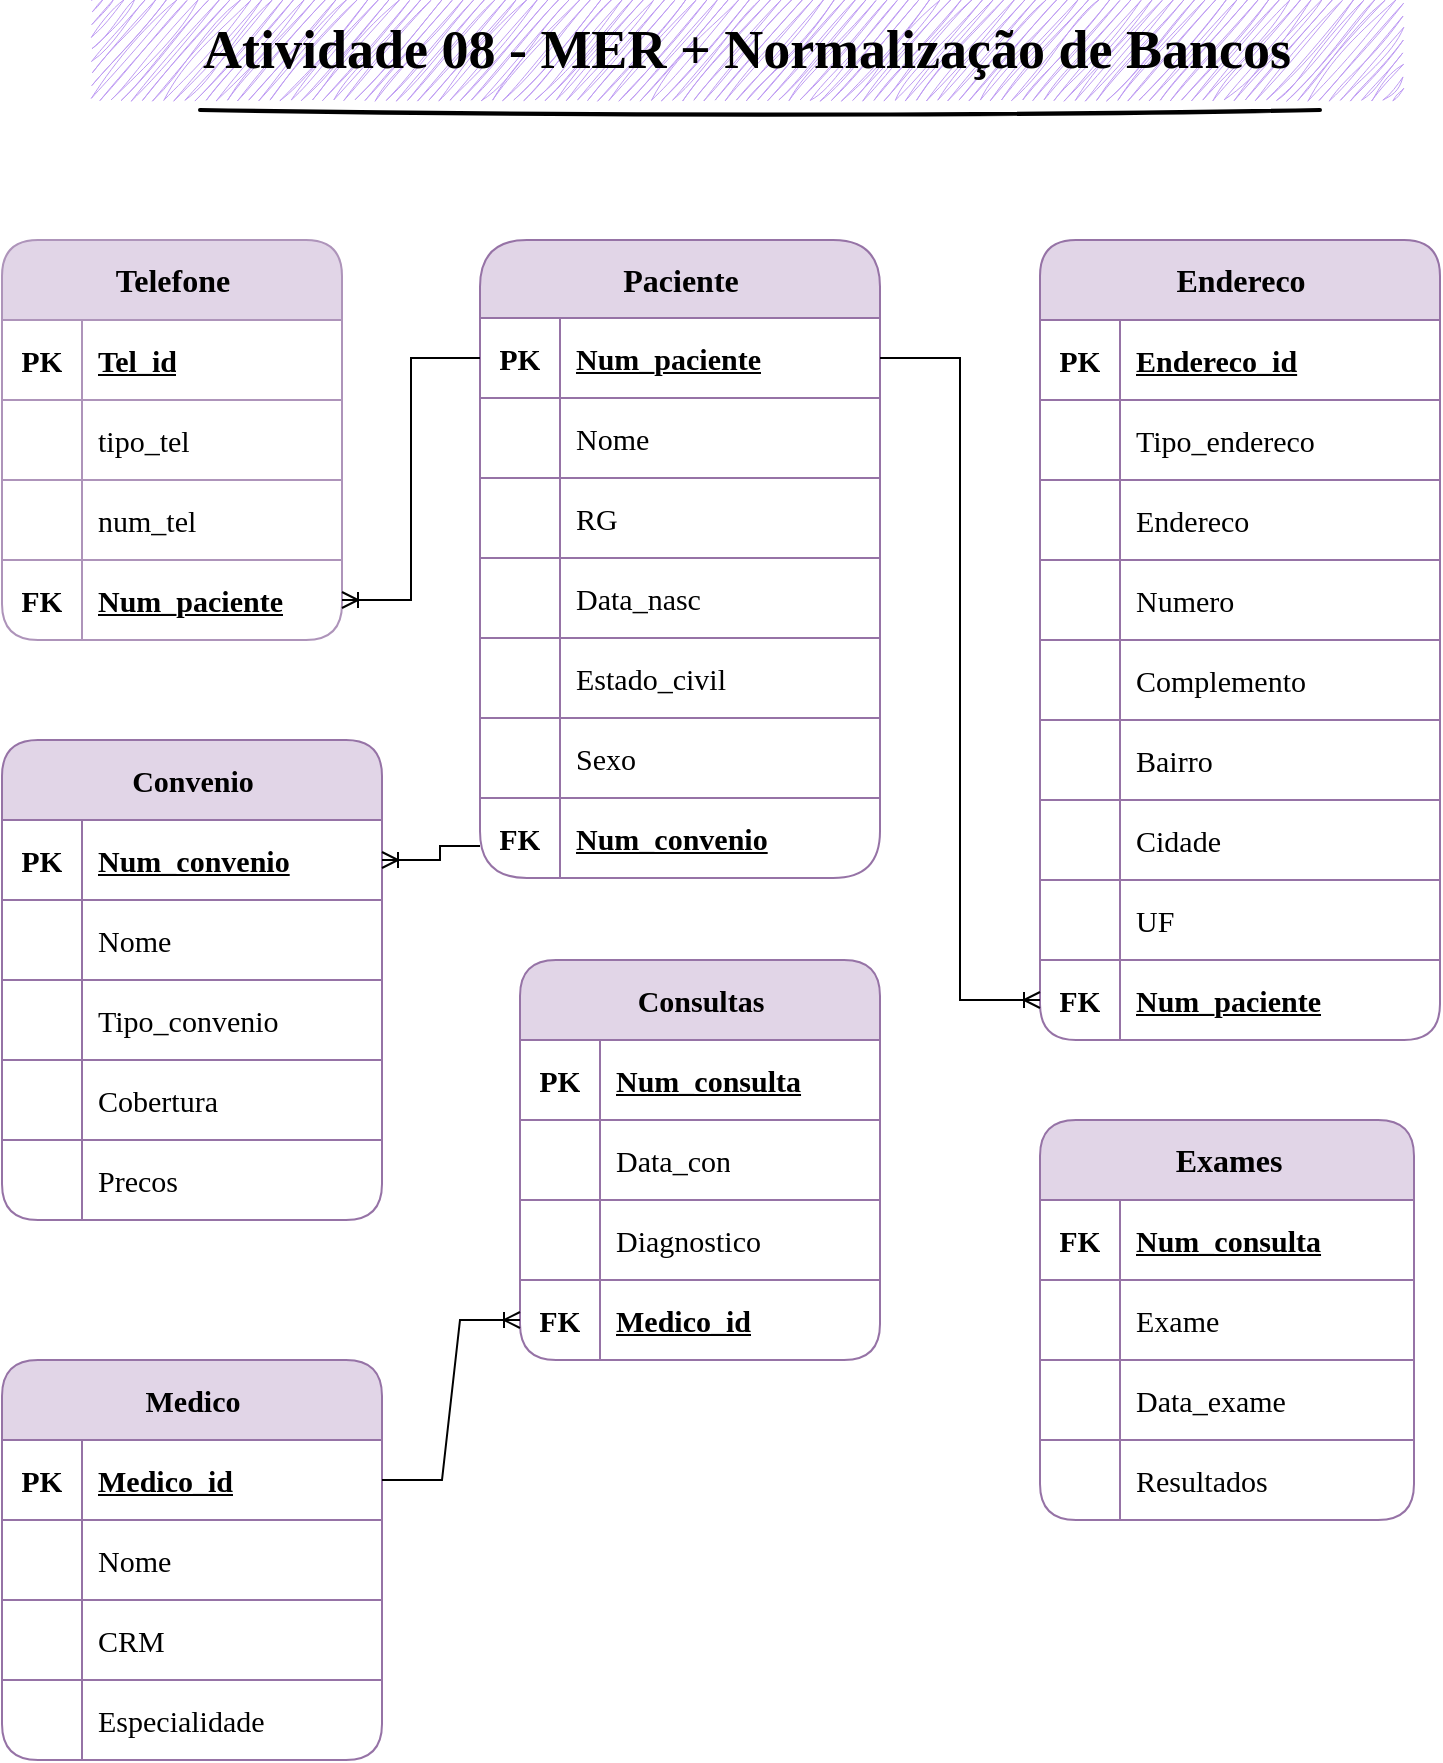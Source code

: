 <mxfile version="22.1.4" type="github">
  <diagram name="Página-1" id="uQlUKMu0tkUeGVc6h_el">
    <mxGraphModel dx="1207" dy="585" grid="1" gridSize="10" guides="1" tooltips="1" connect="1" arrows="1" fold="1" page="1" pageScale="1" pageWidth="827" pageHeight="1169" background="#ffffff" math="0" shadow="0">
      <root>
        <mxCell id="0" />
        <mxCell id="1" parent="0" />
        <mxCell id="zslL6-YAs7fva3rbugyX-1" value="" style="line;strokeWidth=2;html=1;sketch=1;curveFitting=1;jiggle=2;" parent="1" vertex="1">
          <mxGeometry x="140" y="90" width="560" height="10" as="geometry" />
        </mxCell>
        <mxCell id="zslL6-YAs7fva3rbugyX-2" value="&lt;font data-font-src=&quot;https://fonts.googleapis.com/css?family=Poppins&quot; face=&quot;Poppins&quot; style=&quot;font-size: 27px;&quot;&gt;&lt;b&gt;Atividade 08 -&amp;nbsp;MER + Normalização de Bancos&lt;/b&gt;&lt;/font&gt;" style="text;html=1;strokeColor=none;fillColor=#be9bf3;align=center;verticalAlign=middle;whiteSpace=wrap;rounded=0;sketch=1;curveFitting=1;jiggle=2;" parent="1" vertex="1">
          <mxGeometry x="86" y="40" width="655" height="50" as="geometry" />
        </mxCell>
        <mxCell id="UgH40yVH1RHcM-xtWPQj-1" value="&lt;font style=&quot;font-size: 16px;&quot;&gt;Paciente&lt;/font&gt;" style="shape=table;startSize=39;container=1;collapsible=1;childLayout=tableLayout;fixedRows=1;rowLines=1;fontStyle=1;align=center;resizeLast=1;html=1;fontFamily=Poppins;fontSource=https%3A%2F%2Ffonts.googleapis.com%2Fcss%3Ffamily%3DPoppins;fontSize=15;arcSize=20;rotation=0;rounded=1;fillColor=#e1d5e7;strokeColor=#9673a6;bottom=0;right=0;left=0;swimlaneLine=1;" parent="1" vertex="1">
          <mxGeometry x="280" y="160" width="200" height="319" as="geometry" />
        </mxCell>
        <mxCell id="UgH40yVH1RHcM-xtWPQj-2" value="" style="shape=tableRow;horizontal=0;startSize=0;swimlaneHead=0;swimlaneBody=0;fillColor=none;collapsible=0;dropTarget=0;points=[[0,0.5],[1,0.5]];portConstraint=eastwest;top=0;left=0;right=0;bottom=0;fontFamily=Poppins;fontSource=https%3A%2F%2Ffonts.googleapis.com%2Fcss%3Ffamily%3DPoppins;fontSize=15;swimlaneLine=1;" parent="UgH40yVH1RHcM-xtWPQj-1" vertex="1">
          <mxGeometry y="39" width="200" height="40" as="geometry" />
        </mxCell>
        <mxCell id="UgH40yVH1RHcM-xtWPQj-3" value="PK" style="shape=partialRectangle;connectable=0;fillColor=none;top=0;left=0;bottom=0;right=0;fontStyle=1;overflow=hidden;whiteSpace=wrap;html=1;fontFamily=Poppins;fontSource=https%3A%2F%2Ffonts.googleapis.com%2Fcss%3Ffamily%3DPoppins;fontSize=15;swimlaneLine=1;" parent="UgH40yVH1RHcM-xtWPQj-2" vertex="1">
          <mxGeometry width="40" height="40" as="geometry">
            <mxRectangle width="40" height="40" as="alternateBounds" />
          </mxGeometry>
        </mxCell>
        <mxCell id="UgH40yVH1RHcM-xtWPQj-4" value="Num_paciente" style="shape=partialRectangle;connectable=0;fillColor=none;top=0;left=0;bottom=0;right=0;align=left;spacingLeft=6;fontStyle=5;overflow=hidden;whiteSpace=wrap;html=1;fontFamily=Poppins;fontSource=https%3A%2F%2Ffonts.googleapis.com%2Fcss%3Ffamily%3DPoppins;fontSize=15;swimlaneLine=1;" parent="UgH40yVH1RHcM-xtWPQj-2" vertex="1">
          <mxGeometry x="40" width="160" height="40" as="geometry">
            <mxRectangle width="160" height="40" as="alternateBounds" />
          </mxGeometry>
        </mxCell>
        <mxCell id="UgH40yVH1RHcM-xtWPQj-5" value="" style="shape=tableRow;horizontal=0;startSize=0;swimlaneHead=0;swimlaneBody=0;fillColor=none;collapsible=0;dropTarget=0;points=[[0,0.5],[1,0.5]];portConstraint=eastwest;top=0;left=0;right=0;bottom=0;fontFamily=Poppins;fontSource=https%3A%2F%2Ffonts.googleapis.com%2Fcss%3Ffamily%3DPoppins;fontSize=15;swimlaneLine=1;" parent="UgH40yVH1RHcM-xtWPQj-1" vertex="1">
          <mxGeometry y="79" width="200" height="40" as="geometry" />
        </mxCell>
        <mxCell id="UgH40yVH1RHcM-xtWPQj-6" value="" style="shape=partialRectangle;connectable=0;fillColor=none;top=0;left=0;bottom=0;right=0;editable=1;overflow=hidden;whiteSpace=wrap;html=1;fontFamily=Poppins;fontSource=https%3A%2F%2Ffonts.googleapis.com%2Fcss%3Ffamily%3DPoppins;fontSize=15;swimlaneLine=1;strokeColor=inherit;" parent="UgH40yVH1RHcM-xtWPQj-5" vertex="1">
          <mxGeometry width="40" height="40" as="geometry">
            <mxRectangle width="40" height="40" as="alternateBounds" />
          </mxGeometry>
        </mxCell>
        <mxCell id="UgH40yVH1RHcM-xtWPQj-7" value="Nome" style="shape=partialRectangle;connectable=0;fillColor=none;top=0;left=0;bottom=0;right=0;align=left;spacingLeft=6;overflow=hidden;whiteSpace=wrap;html=1;fontFamily=Poppins;fontSource=https%3A%2F%2Ffonts.googleapis.com%2Fcss%3Ffamily%3DPoppins;fontSize=15;swimlaneLine=1;" parent="UgH40yVH1RHcM-xtWPQj-5" vertex="1">
          <mxGeometry x="40" width="160" height="40" as="geometry">
            <mxRectangle width="160" height="40" as="alternateBounds" />
          </mxGeometry>
        </mxCell>
        <mxCell id="UgH40yVH1RHcM-xtWPQj-111" value="" style="shape=tableRow;horizontal=0;startSize=0;swimlaneHead=0;swimlaneBody=0;fillColor=none;collapsible=0;dropTarget=0;points=[[0,0.6],[1,0.5]];portConstraint=eastwest;top=0;left=0;right=0;bottom=0;swimlaneFillColor=none;fontFamily=Poppins;fontSource=https%3A%2F%2Ffonts.googleapis.com%2Fcss%3Ffamily%3DPoppins;fontSize=15;swimlaneLine=1;" parent="UgH40yVH1RHcM-xtWPQj-1" vertex="1">
          <mxGeometry y="119" width="200" height="40" as="geometry" />
        </mxCell>
        <mxCell id="UgH40yVH1RHcM-xtWPQj-112" value="" style="shape=partialRectangle;connectable=0;fillColor=none;top=0;left=0;bottom=0;right=0;editable=1;overflow=hidden;whiteSpace=wrap;html=1;fontFamily=Poppins;fontSource=https%3A%2F%2Ffonts.googleapis.com%2Fcss%3Ffamily%3DPoppins;fontSize=15;swimlaneLine=1;strokeColor=inherit;" parent="UgH40yVH1RHcM-xtWPQj-111" vertex="1">
          <mxGeometry width="40" height="40" as="geometry">
            <mxRectangle width="40" height="40" as="alternateBounds" />
          </mxGeometry>
        </mxCell>
        <mxCell id="UgH40yVH1RHcM-xtWPQj-113" value="RG" style="shape=partialRectangle;connectable=0;fillColor=none;top=0;left=0;bottom=0;right=0;align=left;spacingLeft=6;overflow=hidden;whiteSpace=wrap;html=1;fontFamily=Poppins;fontSource=https%3A%2F%2Ffonts.googleapis.com%2Fcss%3Ffamily%3DPoppins;fontSize=15;swimlaneLine=1;" parent="UgH40yVH1RHcM-xtWPQj-111" vertex="1">
          <mxGeometry x="40" width="160" height="40" as="geometry">
            <mxRectangle width="160" height="40" as="alternateBounds" />
          </mxGeometry>
        </mxCell>
        <mxCell id="UgH40yVH1RHcM-xtWPQj-8" value="" style="shape=tableRow;horizontal=0;startSize=0;swimlaneHead=0;swimlaneBody=0;fillColor=none;collapsible=0;dropTarget=0;points=[[0,0.5],[1,0.5]];portConstraint=eastwest;top=0;left=0;right=0;bottom=0;fontFamily=Poppins;fontSource=https%3A%2F%2Ffonts.googleapis.com%2Fcss%3Ffamily%3DPoppins;fontSize=15;swimlaneLine=1;" parent="UgH40yVH1RHcM-xtWPQj-1" vertex="1">
          <mxGeometry y="159" width="200" height="40" as="geometry" />
        </mxCell>
        <mxCell id="UgH40yVH1RHcM-xtWPQj-9" value="" style="shape=partialRectangle;connectable=0;fillColor=none;top=0;left=0;bottom=0;right=0;editable=1;overflow=hidden;whiteSpace=wrap;html=1;fontFamily=Poppins;fontSource=https%3A%2F%2Ffonts.googleapis.com%2Fcss%3Ffamily%3DPoppins;fontSize=15;swimlaneLine=1;strokeColor=inherit;" parent="UgH40yVH1RHcM-xtWPQj-8" vertex="1">
          <mxGeometry width="40" height="40" as="geometry">
            <mxRectangle width="40" height="40" as="alternateBounds" />
          </mxGeometry>
        </mxCell>
        <mxCell id="UgH40yVH1RHcM-xtWPQj-10" value="Data_nasc" style="shape=partialRectangle;connectable=0;fillColor=none;top=0;left=0;bottom=0;right=0;align=left;spacingLeft=6;overflow=hidden;whiteSpace=wrap;html=1;fontFamily=Poppins;fontSource=https%3A%2F%2Ffonts.googleapis.com%2Fcss%3Ffamily%3DPoppins;fontSize=15;swimlaneLine=1;" parent="UgH40yVH1RHcM-xtWPQj-8" vertex="1">
          <mxGeometry x="40" width="160" height="40" as="geometry">
            <mxRectangle width="160" height="40" as="alternateBounds" />
          </mxGeometry>
        </mxCell>
        <mxCell id="UgH40yVH1RHcM-xtWPQj-108" value="" style="shape=tableRow;horizontal=0;startSize=0;swimlaneHead=0;swimlaneBody=0;fillColor=none;collapsible=0;dropTarget=0;points=[[0,0.6],[1,0.5]];portConstraint=eastwest;top=0;left=0;right=0;bottom=0;swimlaneFillColor=none;fontFamily=Poppins;fontSource=https%3A%2F%2Ffonts.googleapis.com%2Fcss%3Ffamily%3DPoppins;fontSize=15;swimlaneLine=1;" parent="UgH40yVH1RHcM-xtWPQj-1" vertex="1">
          <mxGeometry y="199" width="200" height="40" as="geometry" />
        </mxCell>
        <mxCell id="UgH40yVH1RHcM-xtWPQj-109" value="" style="shape=partialRectangle;connectable=0;fillColor=none;top=0;left=0;bottom=0;right=0;editable=1;overflow=hidden;whiteSpace=wrap;html=1;fontFamily=Poppins;fontSource=https%3A%2F%2Ffonts.googleapis.com%2Fcss%3Ffamily%3DPoppins;fontSize=15;swimlaneLine=1;strokeColor=inherit;" parent="UgH40yVH1RHcM-xtWPQj-108" vertex="1">
          <mxGeometry width="40" height="40" as="geometry">
            <mxRectangle width="40" height="40" as="alternateBounds" />
          </mxGeometry>
        </mxCell>
        <mxCell id="UgH40yVH1RHcM-xtWPQj-110" value="Estado_civil" style="shape=partialRectangle;connectable=0;fillColor=none;top=0;left=0;bottom=0;right=0;align=left;spacingLeft=6;overflow=hidden;whiteSpace=wrap;html=1;fontFamily=Poppins;fontSource=https%3A%2F%2Ffonts.googleapis.com%2Fcss%3Ffamily%3DPoppins;fontSize=15;swimlaneLine=1;" parent="UgH40yVH1RHcM-xtWPQj-108" vertex="1">
          <mxGeometry x="40" width="160" height="40" as="geometry">
            <mxRectangle width="160" height="40" as="alternateBounds" />
          </mxGeometry>
        </mxCell>
        <mxCell id="UgH40yVH1RHcM-xtWPQj-11" value="" style="shape=tableRow;horizontal=0;startSize=0;swimlaneHead=0;swimlaneBody=0;fillColor=none;collapsible=0;dropTarget=0;points=[[0,0.6],[1,0.5]];portConstraint=eastwest;top=0;left=0;right=0;bottom=0;swimlaneFillColor=none;fontFamily=Poppins;fontSource=https%3A%2F%2Ffonts.googleapis.com%2Fcss%3Ffamily%3DPoppins;fontSize=15;swimlaneLine=1;" parent="UgH40yVH1RHcM-xtWPQj-1" vertex="1">
          <mxGeometry y="239" width="200" height="40" as="geometry" />
        </mxCell>
        <mxCell id="UgH40yVH1RHcM-xtWPQj-12" value="" style="shape=partialRectangle;connectable=0;fillColor=none;top=0;left=0;bottom=0;right=0;editable=1;overflow=hidden;whiteSpace=wrap;html=1;fontFamily=Poppins;fontSource=https%3A%2F%2Ffonts.googleapis.com%2Fcss%3Ffamily%3DPoppins;fontSize=15;swimlaneLine=1;strokeColor=inherit;" parent="UgH40yVH1RHcM-xtWPQj-11" vertex="1">
          <mxGeometry width="40" height="40" as="geometry">
            <mxRectangle width="40" height="40" as="alternateBounds" />
          </mxGeometry>
        </mxCell>
        <mxCell id="UgH40yVH1RHcM-xtWPQj-13" value="Sexo" style="shape=partialRectangle;connectable=0;fillColor=none;top=0;left=0;bottom=0;right=0;align=left;spacingLeft=6;overflow=hidden;whiteSpace=wrap;html=1;fontFamily=Poppins;fontSource=https%3A%2F%2Ffonts.googleapis.com%2Fcss%3Ffamily%3DPoppins;fontSize=15;swimlaneLine=1;" parent="UgH40yVH1RHcM-xtWPQj-11" vertex="1">
          <mxGeometry x="40" width="160" height="40" as="geometry">
            <mxRectangle width="160" height="40" as="alternateBounds" />
          </mxGeometry>
        </mxCell>
        <mxCell id="UgH40yVH1RHcM-xtWPQj-105" value="" style="shape=tableRow;horizontal=0;startSize=0;swimlaneHead=0;swimlaneBody=0;fillColor=none;collapsible=0;dropTarget=0;points=[[0,0.6],[1,0.5]];portConstraint=eastwest;top=0;left=0;right=0;bottom=0;swimlaneFillColor=none;fontFamily=Poppins;fontSource=https%3A%2F%2Ffonts.googleapis.com%2Fcss%3Ffamily%3DPoppins;fontSize=15;swimlaneLine=1;" parent="UgH40yVH1RHcM-xtWPQj-1" vertex="1">
          <mxGeometry y="279" width="200" height="40" as="geometry" />
        </mxCell>
        <mxCell id="UgH40yVH1RHcM-xtWPQj-106" value="&lt;b style=&quot;font-size: 15px;&quot;&gt;FK&lt;/b&gt;" style="shape=partialRectangle;connectable=0;fillColor=none;top=0;left=0;bottom=0;right=0;editable=1;overflow=hidden;whiteSpace=wrap;html=1;fontFamily=Poppins;fontSource=https%3A%2F%2Ffonts.googleapis.com%2Fcss%3Ffamily%3DPoppins;fontSize=15;swimlaneLine=1;strokeColor=inherit;" parent="UgH40yVH1RHcM-xtWPQj-105" vertex="1">
          <mxGeometry width="40" height="40" as="geometry">
            <mxRectangle width="40" height="40" as="alternateBounds" />
          </mxGeometry>
        </mxCell>
        <mxCell id="UgH40yVH1RHcM-xtWPQj-107" value="&lt;u style=&quot;font-size: 15px;&quot;&gt;&lt;b style=&quot;font-size: 15px;&quot;&gt;Num_convenio&lt;/b&gt;&lt;/u&gt;" style="shape=partialRectangle;connectable=0;fillColor=none;top=0;left=0;bottom=0;right=0;align=left;spacingLeft=6;overflow=hidden;whiteSpace=wrap;html=1;fontFamily=Poppins;fontSource=https%3A%2F%2Ffonts.googleapis.com%2Fcss%3Ffamily%3DPoppins;fontSize=15;swimlaneLine=1;" parent="UgH40yVH1RHcM-xtWPQj-105" vertex="1">
          <mxGeometry x="40" width="160" height="40" as="geometry">
            <mxRectangle width="160" height="40" as="alternateBounds" />
          </mxGeometry>
        </mxCell>
        <mxCell id="UgH40yVH1RHcM-xtWPQj-14" value="Convenio" style="shape=table;startSize=40;container=1;collapsible=1;childLayout=tableLayout;fixedRows=1;rowLines=1;fontStyle=1;align=center;resizeLast=1;html=1;rounded=1;resizeWidth=1;resizeHeight=1;fontSize=15;fontFamily=Poppins;fontSource=https%3A%2F%2Ffonts.googleapis.com%2Fcss%3Ffamily%3DPoppins;fillColor=#e1d5e7;strokeColor=#9673a6;" parent="1" vertex="1">
          <mxGeometry x="41" y="410" width="190" height="240" as="geometry" />
        </mxCell>
        <mxCell id="UgH40yVH1RHcM-xtWPQj-15" value="" style="shape=tableRow;horizontal=0;startSize=0;swimlaneHead=0;swimlaneBody=0;fillColor=none;collapsible=0;dropTarget=0;points=[[0,0.5],[1,0.5]];portConstraint=eastwest;top=0;left=0;right=0;bottom=1;fontSize=15;fontFamily=Poppins;fontSource=https%3A%2F%2Ffonts.googleapis.com%2Fcss%3Ffamily%3DPoppins;strokeColor=#9673a6;" parent="UgH40yVH1RHcM-xtWPQj-14" vertex="1">
          <mxGeometry y="40" width="190" height="40" as="geometry" />
        </mxCell>
        <mxCell id="UgH40yVH1RHcM-xtWPQj-16" value="PK" style="shape=partialRectangle;connectable=0;fillColor=none;top=0;left=0;bottom=0;right=0;fontStyle=1;overflow=hidden;whiteSpace=wrap;html=1;fontSize=15;fontFamily=Poppins;fontSource=https%3A%2F%2Ffonts.googleapis.com%2Fcss%3Ffamily%3DPoppins;strokeColor=#9673a6;" parent="UgH40yVH1RHcM-xtWPQj-15" vertex="1">
          <mxGeometry width="40" height="40" as="geometry">
            <mxRectangle width="40" height="40" as="alternateBounds" />
          </mxGeometry>
        </mxCell>
        <mxCell id="UgH40yVH1RHcM-xtWPQj-17" value="Num_convenio" style="shape=partialRectangle;connectable=0;fillColor=none;top=0;left=0;bottom=0;right=0;align=left;spacingLeft=6;fontStyle=5;overflow=hidden;whiteSpace=wrap;html=1;fontSize=15;fontFamily=Poppins;fontSource=https%3A%2F%2Ffonts.googleapis.com%2Fcss%3Ffamily%3DPoppins;strokeColor=#9673a6;" parent="UgH40yVH1RHcM-xtWPQj-15" vertex="1">
          <mxGeometry x="40" width="150" height="40" as="geometry">
            <mxRectangle width="150" height="40" as="alternateBounds" />
          </mxGeometry>
        </mxCell>
        <mxCell id="UgH40yVH1RHcM-xtWPQj-18" value="" style="shape=tableRow;horizontal=0;startSize=0;swimlaneHead=0;swimlaneBody=0;fillColor=none;collapsible=0;dropTarget=0;points=[[0,0.5],[1,0.5]];portConstraint=eastwest;top=0;left=0;right=0;bottom=0;fontSize=15;fontFamily=Poppins;fontSource=https%3A%2F%2Ffonts.googleapis.com%2Fcss%3Ffamily%3DPoppins;strokeColor=#9673a6;" parent="UgH40yVH1RHcM-xtWPQj-14" vertex="1">
          <mxGeometry y="80" width="190" height="40" as="geometry" />
        </mxCell>
        <mxCell id="UgH40yVH1RHcM-xtWPQj-19" value="" style="shape=partialRectangle;connectable=0;fillColor=none;top=0;left=0;bottom=0;right=0;editable=1;overflow=hidden;whiteSpace=wrap;html=1;fontSize=15;fontFamily=Poppins;fontSource=https%3A%2F%2Ffonts.googleapis.com%2Fcss%3Ffamily%3DPoppins;strokeColor=#9673a6;" parent="UgH40yVH1RHcM-xtWPQj-18" vertex="1">
          <mxGeometry width="40" height="40" as="geometry">
            <mxRectangle width="40" height="40" as="alternateBounds" />
          </mxGeometry>
        </mxCell>
        <mxCell id="UgH40yVH1RHcM-xtWPQj-20" value="Nome" style="shape=partialRectangle;connectable=0;fillColor=none;top=0;left=0;bottom=0;right=0;align=left;spacingLeft=6;overflow=hidden;whiteSpace=wrap;html=1;fontSize=15;fontFamily=Poppins;fontSource=https%3A%2F%2Ffonts.googleapis.com%2Fcss%3Ffamily%3DPoppins;strokeColor=#9673a6;" parent="UgH40yVH1RHcM-xtWPQj-18" vertex="1">
          <mxGeometry x="40" width="150" height="40" as="geometry">
            <mxRectangle width="150" height="40" as="alternateBounds" />
          </mxGeometry>
        </mxCell>
        <mxCell id="UgH40yVH1RHcM-xtWPQj-21" value="" style="shape=tableRow;horizontal=0;startSize=0;swimlaneHead=0;swimlaneBody=0;fillColor=none;collapsible=0;dropTarget=0;points=[[0,0.5],[1,0.5]];portConstraint=eastwest;top=0;left=0;right=0;bottom=0;fontSize=15;fontFamily=Poppins;fontSource=https%3A%2F%2Ffonts.googleapis.com%2Fcss%3Ffamily%3DPoppins;strokeColor=#9673a6;" parent="UgH40yVH1RHcM-xtWPQj-14" vertex="1">
          <mxGeometry y="120" width="190" height="40" as="geometry" />
        </mxCell>
        <mxCell id="UgH40yVH1RHcM-xtWPQj-22" value="" style="shape=partialRectangle;connectable=0;fillColor=none;top=0;left=0;bottom=0;right=0;editable=1;overflow=hidden;whiteSpace=wrap;html=1;fontSize=15;fontFamily=Poppins;fontSource=https%3A%2F%2Ffonts.googleapis.com%2Fcss%3Ffamily%3DPoppins;strokeColor=#9673a6;" parent="UgH40yVH1RHcM-xtWPQj-21" vertex="1">
          <mxGeometry width="40" height="40" as="geometry">
            <mxRectangle width="40" height="40" as="alternateBounds" />
          </mxGeometry>
        </mxCell>
        <mxCell id="UgH40yVH1RHcM-xtWPQj-23" value="Tipo_convenio" style="shape=partialRectangle;connectable=0;fillColor=none;top=0;left=0;bottom=0;right=0;align=left;spacingLeft=6;overflow=hidden;whiteSpace=wrap;html=1;fontSize=15;fontFamily=Poppins;fontSource=https%3A%2F%2Ffonts.googleapis.com%2Fcss%3Ffamily%3DPoppins;strokeColor=#9673a6;" parent="UgH40yVH1RHcM-xtWPQj-21" vertex="1">
          <mxGeometry x="40" width="150" height="40" as="geometry">
            <mxRectangle width="150" height="40" as="alternateBounds" />
          </mxGeometry>
        </mxCell>
        <mxCell id="UgH40yVH1RHcM-xtWPQj-24" value="" style="shape=tableRow;horizontal=0;startSize=0;swimlaneHead=0;swimlaneBody=0;fillColor=none;collapsible=0;dropTarget=0;points=[[0,0.5],[1,0.5]];portConstraint=eastwest;top=0;left=0;right=0;bottom=0;fontSize=15;fontFamily=Poppins;fontSource=https%3A%2F%2Ffonts.googleapis.com%2Fcss%3Ffamily%3DPoppins;strokeColor=#9673a6;" parent="UgH40yVH1RHcM-xtWPQj-14" vertex="1">
          <mxGeometry y="160" width="190" height="40" as="geometry" />
        </mxCell>
        <mxCell id="UgH40yVH1RHcM-xtWPQj-25" value="" style="shape=partialRectangle;connectable=0;fillColor=none;top=0;left=0;bottom=0;right=0;editable=1;overflow=hidden;whiteSpace=wrap;html=1;fontSize=15;fontFamily=Poppins;fontSource=https%3A%2F%2Ffonts.googleapis.com%2Fcss%3Ffamily%3DPoppins;strokeColor=#9673a6;" parent="UgH40yVH1RHcM-xtWPQj-24" vertex="1">
          <mxGeometry width="40" height="40" as="geometry">
            <mxRectangle width="40" height="40" as="alternateBounds" />
          </mxGeometry>
        </mxCell>
        <mxCell id="UgH40yVH1RHcM-xtWPQj-26" value="Cobertura" style="shape=partialRectangle;connectable=0;fillColor=none;top=0;left=0;bottom=0;right=0;align=left;spacingLeft=6;overflow=hidden;whiteSpace=wrap;html=1;fontSize=15;fontFamily=Poppins;fontSource=https%3A%2F%2Ffonts.googleapis.com%2Fcss%3Ffamily%3DPoppins;strokeColor=#9673a6;" parent="UgH40yVH1RHcM-xtWPQj-24" vertex="1">
          <mxGeometry x="40" width="150" height="40" as="geometry">
            <mxRectangle width="150" height="40" as="alternateBounds" />
          </mxGeometry>
        </mxCell>
        <mxCell id="UgH40yVH1RHcM-xtWPQj-120" value="" style="shape=tableRow;horizontal=0;startSize=0;swimlaneHead=0;swimlaneBody=0;fillColor=none;collapsible=0;dropTarget=0;points=[[0,0.5],[1,0.5]];portConstraint=eastwest;top=0;left=0;right=0;bottom=0;fontSize=15;fontFamily=Poppins;fontSource=https%3A%2F%2Ffonts.googleapis.com%2Fcss%3Ffamily%3DPoppins;strokeColor=#9673a6;" parent="UgH40yVH1RHcM-xtWPQj-14" vertex="1">
          <mxGeometry y="200" width="190" height="40" as="geometry" />
        </mxCell>
        <mxCell id="UgH40yVH1RHcM-xtWPQj-121" value="" style="shape=partialRectangle;connectable=0;fillColor=none;top=0;left=0;bottom=0;right=0;editable=1;overflow=hidden;whiteSpace=wrap;html=1;fontSize=15;fontFamily=Poppins;fontSource=https%3A%2F%2Ffonts.googleapis.com%2Fcss%3Ffamily%3DPoppins;strokeColor=#9673a6;" parent="UgH40yVH1RHcM-xtWPQj-120" vertex="1">
          <mxGeometry width="40" height="40" as="geometry">
            <mxRectangle width="40" height="40" as="alternateBounds" />
          </mxGeometry>
        </mxCell>
        <mxCell id="UgH40yVH1RHcM-xtWPQj-122" value="Precos" style="shape=partialRectangle;connectable=0;fillColor=none;top=0;left=0;bottom=0;right=0;align=left;spacingLeft=6;overflow=hidden;whiteSpace=wrap;html=1;fontSize=15;fontFamily=Poppins;fontSource=https%3A%2F%2Ffonts.googleapis.com%2Fcss%3Ffamily%3DPoppins;strokeColor=#9673a6;" parent="UgH40yVH1RHcM-xtWPQj-120" vertex="1">
          <mxGeometry x="40" width="150" height="40" as="geometry">
            <mxRectangle width="150" height="40" as="alternateBounds" />
          </mxGeometry>
        </mxCell>
        <mxCell id="UgH40yVH1RHcM-xtWPQj-27" value="Telefone" style="shape=table;startSize=40;container=1;collapsible=1;childLayout=tableLayout;fixedRows=1;rowLines=1;fontStyle=1;align=center;resizeLast=1;html=1;rounded=1;fillColor=#e1d5e7;strokeColor=#ae94ba;fontSize=16;fontFamily=Poppins;fontSource=https%3A%2F%2Ffonts.googleapis.com%2Fcss%3Ffamily%3DPoppins;swimlaneLine=1;comic=0;enumerate=0;treeMoving=0;resizeWidth=1;resizeHeight=1;bottom=0;" parent="1" vertex="1">
          <mxGeometry x="41" y="160" width="170" height="200" as="geometry" />
        </mxCell>
        <mxCell id="UgH40yVH1RHcM-xtWPQj-28" value="" style="shape=tableRow;horizontal=0;startSize=0;swimlaneHead=0;swimlaneBody=0;fillColor=none;collapsible=0;dropTarget=0;points=[[0,0.5],[1,0.5]];portConstraint=eastwest;top=0;left=0;right=0;bottom=0;fontSize=15;fontFamily=Poppins;fontSource=https%3A%2F%2Ffonts.googleapis.com%2Fcss%3Ffamily%3DPoppins;comic=0;enumerate=0;treeMoving=0;resizeWidth=1;resizeHeight=1;strokeColor=#ae94ba;swimlaneLine=1;" parent="UgH40yVH1RHcM-xtWPQj-27" vertex="1">
          <mxGeometry y="40" width="170" height="40" as="geometry" />
        </mxCell>
        <mxCell id="UgH40yVH1RHcM-xtWPQj-29" value="PK" style="shape=partialRectangle;connectable=0;fillColor=none;top=0;left=0;bottom=0;right=0;fontStyle=1;overflow=hidden;whiteSpace=wrap;html=1;fontSize=15;fontFamily=Poppins;fontSource=https%3A%2F%2Ffonts.googleapis.com%2Fcss%3Ffamily%3DPoppins;comic=0;enumerate=0;treeMoving=0;resizeWidth=1;resizeHeight=1;strokeColor=#ae94ba;swimlaneLine=1;" parent="UgH40yVH1RHcM-xtWPQj-28" vertex="1">
          <mxGeometry width="40" height="40" as="geometry">
            <mxRectangle width="40" height="40" as="alternateBounds" />
          </mxGeometry>
        </mxCell>
        <mxCell id="UgH40yVH1RHcM-xtWPQj-30" value="Tel_id" style="shape=partialRectangle;connectable=0;fillColor=none;top=1;left=0;bottom=0;right=0;align=left;spacingLeft=6;fontStyle=5;overflow=hidden;whiteSpace=wrap;html=1;fontSize=15;fontFamily=Poppins;fontSource=https%3A%2F%2Ffonts.googleapis.com%2Fcss%3Ffamily%3DPoppins;comic=0;enumerate=0;treeMoving=0;resizeWidth=1;resizeHeight=1;strokeColor=#ae94ba;swimlaneLine=1;" parent="UgH40yVH1RHcM-xtWPQj-28" vertex="1">
          <mxGeometry x="40" width="130" height="40" as="geometry">
            <mxRectangle width="130" height="40" as="alternateBounds" />
          </mxGeometry>
        </mxCell>
        <mxCell id="UgH40yVH1RHcM-xtWPQj-31" value="" style="shape=tableRow;horizontal=0;startSize=0;swimlaneHead=0;swimlaneBody=0;fillColor=none;collapsible=0;dropTarget=0;points=[[0,0.5],[1,0.5]];portConstraint=eastwest;top=0;left=0;right=0;bottom=0;fontSize=15;fontFamily=Poppins;fontSource=https%3A%2F%2Ffonts.googleapis.com%2Fcss%3Ffamily%3DPoppins;comic=0;enumerate=0;treeMoving=0;resizeWidth=1;resizeHeight=1;strokeColor=#ae94ba;swimlaneLine=1;" parent="UgH40yVH1RHcM-xtWPQj-27" vertex="1">
          <mxGeometry y="80" width="170" height="40" as="geometry" />
        </mxCell>
        <mxCell id="UgH40yVH1RHcM-xtWPQj-32" value="" style="shape=partialRectangle;connectable=0;fillColor=none;top=0;left=0;bottom=0;right=0;editable=1;overflow=hidden;whiteSpace=wrap;html=1;fontSize=15;fontFamily=Poppins;fontSource=https%3A%2F%2Ffonts.googleapis.com%2Fcss%3Ffamily%3DPoppins;comic=0;enumerate=0;treeMoving=0;resizeWidth=1;resizeHeight=1;strokeColor=#ae94ba;swimlaneLine=1;" parent="UgH40yVH1RHcM-xtWPQj-31" vertex="1">
          <mxGeometry width="40" height="40" as="geometry">
            <mxRectangle width="40" height="40" as="alternateBounds" />
          </mxGeometry>
        </mxCell>
        <mxCell id="UgH40yVH1RHcM-xtWPQj-33" value="tipo_tel" style="shape=partialRectangle;connectable=0;fillColor=none;top=1;left=0;bottom=0;right=0;align=left;spacingLeft=6;overflow=hidden;whiteSpace=wrap;html=1;fontSize=15;fontFamily=Poppins;fontSource=https%3A%2F%2Ffonts.googleapis.com%2Fcss%3Ffamily%3DPoppins;comic=0;enumerate=0;treeMoving=0;resizeWidth=1;resizeHeight=1;strokeColor=#ae94ba;swimlaneLine=1;" parent="UgH40yVH1RHcM-xtWPQj-31" vertex="1">
          <mxGeometry x="40" width="130" height="40" as="geometry">
            <mxRectangle width="130" height="40" as="alternateBounds" />
          </mxGeometry>
        </mxCell>
        <mxCell id="UgH40yVH1RHcM-xtWPQj-34" value="" style="shape=tableRow;horizontal=0;startSize=0;swimlaneHead=0;swimlaneBody=0;fillColor=none;collapsible=0;dropTarget=0;points=[[0,0.5],[1,0.5]];portConstraint=eastwest;top=0;left=0;right=0;bottom=0;fontSize=15;fontFamily=Poppins;fontSource=https%3A%2F%2Ffonts.googleapis.com%2Fcss%3Ffamily%3DPoppins;comic=0;enumerate=0;treeMoving=0;resizeWidth=1;resizeHeight=1;strokeColor=#ae94ba;swimlaneLine=1;" parent="UgH40yVH1RHcM-xtWPQj-27" vertex="1">
          <mxGeometry y="120" width="170" height="40" as="geometry" />
        </mxCell>
        <mxCell id="UgH40yVH1RHcM-xtWPQj-35" value="" style="shape=partialRectangle;connectable=0;fillColor=none;top=0;left=0;bottom=0;right=0;editable=1;overflow=hidden;whiteSpace=wrap;html=1;fontSize=15;fontFamily=Poppins;fontSource=https%3A%2F%2Ffonts.googleapis.com%2Fcss%3Ffamily%3DPoppins;comic=0;enumerate=0;treeMoving=0;resizeWidth=1;resizeHeight=1;strokeColor=#ae94ba;swimlaneLine=1;" parent="UgH40yVH1RHcM-xtWPQj-34" vertex="1">
          <mxGeometry width="40" height="40" as="geometry">
            <mxRectangle width="40" height="40" as="alternateBounds" />
          </mxGeometry>
        </mxCell>
        <mxCell id="UgH40yVH1RHcM-xtWPQj-36" value="num_tel" style="shape=partialRectangle;connectable=0;fillColor=none;top=1;left=0;bottom=0;right=0;align=left;spacingLeft=6;overflow=hidden;whiteSpace=wrap;html=1;fontSize=15;fontFamily=Poppins;fontSource=https%3A%2F%2Ffonts.googleapis.com%2Fcss%3Ffamily%3DPoppins;comic=0;enumerate=0;treeMoving=0;resizeWidth=1;resizeHeight=1;strokeColor=#ae94ba;swimlaneLine=1;" parent="UgH40yVH1RHcM-xtWPQj-34" vertex="1">
          <mxGeometry x="40" width="130" height="40" as="geometry">
            <mxRectangle width="130" height="40" as="alternateBounds" />
          </mxGeometry>
        </mxCell>
        <mxCell id="UgH40yVH1RHcM-xtWPQj-133" value="" style="shape=tableRow;horizontal=0;startSize=0;swimlaneHead=0;swimlaneBody=0;fillColor=none;collapsible=0;dropTarget=0;points=[[0,0.5],[1,0.5]];portConstraint=eastwest;top=0;left=0;right=0;bottom=0;fontSize=15;fontFamily=Poppins;fontSource=https%3A%2F%2Ffonts.googleapis.com%2Fcss%3Ffamily%3DPoppins;comic=0;enumerate=0;treeMoving=0;resizeWidth=1;resizeHeight=1;strokeColor=#ae94ba;swimlaneLine=1;" parent="UgH40yVH1RHcM-xtWPQj-27" vertex="1">
          <mxGeometry y="160" width="170" height="40" as="geometry" />
        </mxCell>
        <mxCell id="UgH40yVH1RHcM-xtWPQj-134" value="FK" style="shape=partialRectangle;connectable=0;fillColor=none;top=0;left=0;bottom=0;right=0;fontStyle=1;overflow=hidden;whiteSpace=wrap;html=1;fontSize=15;fontFamily=Poppins;fontSource=https%3A%2F%2Ffonts.googleapis.com%2Fcss%3Ffamily%3DPoppins;comic=0;enumerate=0;treeMoving=0;resizeWidth=1;resizeHeight=1;strokeColor=#ae94ba;swimlaneLine=1;" parent="UgH40yVH1RHcM-xtWPQj-133" vertex="1">
          <mxGeometry width="40" height="40" as="geometry">
            <mxRectangle width="40" height="40" as="alternateBounds" />
          </mxGeometry>
        </mxCell>
        <mxCell id="UgH40yVH1RHcM-xtWPQj-135" value="Num_paciente" style="shape=partialRectangle;connectable=0;fillColor=none;top=1;left=0;bottom=0;right=0;align=left;spacingLeft=6;fontStyle=5;overflow=hidden;whiteSpace=wrap;html=1;fontSize=15;fontFamily=Poppins;fontSource=https%3A%2F%2Ffonts.googleapis.com%2Fcss%3Ffamily%3DPoppins;comic=0;enumerate=0;treeMoving=0;resizeWidth=1;resizeHeight=1;strokeColor=#ae94ba;swimlaneLine=1;" parent="UgH40yVH1RHcM-xtWPQj-133" vertex="1">
          <mxGeometry x="40" width="130" height="40" as="geometry">
            <mxRectangle width="130" height="40" as="alternateBounds" />
          </mxGeometry>
        </mxCell>
        <mxCell id="UgH40yVH1RHcM-xtWPQj-40" value="&lt;font style=&quot;font-size: 16px;&quot;&gt;Endereco&lt;/font&gt;" style="shape=table;startSize=40;container=1;collapsible=1;childLayout=tableLayout;fixedRows=1;rowLines=1;fontStyle=1;align=center;resizeLast=1;html=1;fontSize=15;fontFamily=Poppins;fontSource=https%3A%2F%2Ffonts.googleapis.com%2Fcss%3Ffamily%3DPoppins;resizeWidth=1;resizeHeight=1;fillColor=#e1d5e7;strokeColor=#9673a6;rounded=1;" parent="1" vertex="1">
          <mxGeometry x="560" y="160" width="200" height="400" as="geometry" />
        </mxCell>
        <mxCell id="UgH40yVH1RHcM-xtWPQj-41" value="" style="shape=tableRow;horizontal=0;startSize=0;swimlaneHead=0;swimlaneBody=0;fillColor=none;collapsible=0;dropTarget=0;points=[[0,0.5],[1,0.5]];portConstraint=eastwest;top=0;left=0;right=0;bottom=1;fontSize=15;fontFamily=Poppins;fontSource=https%3A%2F%2Ffonts.googleapis.com%2Fcss%3Ffamily%3DPoppins;resizeWidth=1;resizeHeight=1;strokeColor=#9673a6;" parent="UgH40yVH1RHcM-xtWPQj-40" vertex="1">
          <mxGeometry y="40" width="200" height="40" as="geometry" />
        </mxCell>
        <mxCell id="UgH40yVH1RHcM-xtWPQj-42" value="PK" style="shape=partialRectangle;connectable=0;fillColor=none;top=0;left=0;bottom=0;right=0;fontStyle=1;overflow=hidden;whiteSpace=wrap;html=1;fontSize=15;fontFamily=Poppins;fontSource=https%3A%2F%2Ffonts.googleapis.com%2Fcss%3Ffamily%3DPoppins;resizeWidth=1;resizeHeight=1;strokeColor=#9673a6;" parent="UgH40yVH1RHcM-xtWPQj-41" vertex="1">
          <mxGeometry width="40" height="40" as="geometry">
            <mxRectangle width="40" height="40" as="alternateBounds" />
          </mxGeometry>
        </mxCell>
        <mxCell id="UgH40yVH1RHcM-xtWPQj-43" value="Endereco_id" style="shape=partialRectangle;connectable=0;fillColor=none;top=0;left=0;bottom=0;right=0;align=left;spacingLeft=6;fontStyle=5;overflow=hidden;whiteSpace=wrap;html=1;fontSize=15;fontFamily=Poppins;fontSource=https%3A%2F%2Ffonts.googleapis.com%2Fcss%3Ffamily%3DPoppins;resizeWidth=1;resizeHeight=1;strokeColor=#9673a6;" parent="UgH40yVH1RHcM-xtWPQj-41" vertex="1">
          <mxGeometry x="40" width="160" height="40" as="geometry">
            <mxRectangle width="160" height="40" as="alternateBounds" />
          </mxGeometry>
        </mxCell>
        <mxCell id="UgH40yVH1RHcM-xtWPQj-47" value="" style="shape=tableRow;horizontal=0;startSize=0;swimlaneHead=0;swimlaneBody=0;fillColor=none;collapsible=0;dropTarget=0;points=[[0,0.5],[1,0.5]];portConstraint=eastwest;top=0;left=0;right=0;bottom=0;fontSize=15;fontFamily=Poppins;fontSource=https%3A%2F%2Ffonts.googleapis.com%2Fcss%3Ffamily%3DPoppins;resizeWidth=1;resizeHeight=1;strokeColor=#9673a6;" parent="UgH40yVH1RHcM-xtWPQj-40" vertex="1">
          <mxGeometry y="80" width="200" height="40" as="geometry" />
        </mxCell>
        <mxCell id="UgH40yVH1RHcM-xtWPQj-48" value="" style="shape=partialRectangle;connectable=0;fillColor=none;top=0;left=0;bottom=0;right=0;editable=1;overflow=hidden;whiteSpace=wrap;html=1;fontSize=15;fontFamily=Poppins;fontSource=https%3A%2F%2Ffonts.googleapis.com%2Fcss%3Ffamily%3DPoppins;resizeWidth=1;resizeHeight=1;strokeColor=#9673a6;" parent="UgH40yVH1RHcM-xtWPQj-47" vertex="1">
          <mxGeometry width="40" height="40" as="geometry">
            <mxRectangle width="40" height="40" as="alternateBounds" />
          </mxGeometry>
        </mxCell>
        <mxCell id="UgH40yVH1RHcM-xtWPQj-49" value="Tipo_endereco" style="shape=partialRectangle;connectable=0;fillColor=none;top=0;left=0;bottom=0;right=0;align=left;spacingLeft=6;overflow=hidden;whiteSpace=wrap;html=1;fontSize=15;fontFamily=Poppins;fontSource=https%3A%2F%2Ffonts.googleapis.com%2Fcss%3Ffamily%3DPoppins;resizeWidth=1;resizeHeight=1;strokeColor=#9673a6;" parent="UgH40yVH1RHcM-xtWPQj-47" vertex="1">
          <mxGeometry x="40" width="160" height="40" as="geometry">
            <mxRectangle width="160" height="40" as="alternateBounds" />
          </mxGeometry>
        </mxCell>
        <mxCell id="UgH40yVH1RHcM-xtWPQj-44" value="" style="shape=tableRow;horizontal=0;startSize=0;swimlaneHead=0;swimlaneBody=0;fillColor=none;collapsible=0;dropTarget=0;points=[[0,0.5],[1,0.5]];portConstraint=eastwest;top=0;left=0;right=0;bottom=0;fontSize=15;fontFamily=Poppins;fontSource=https%3A%2F%2Ffonts.googleapis.com%2Fcss%3Ffamily%3DPoppins;resizeWidth=1;resizeHeight=1;strokeColor=#9673a6;" parent="UgH40yVH1RHcM-xtWPQj-40" vertex="1">
          <mxGeometry y="120" width="200" height="40" as="geometry" />
        </mxCell>
        <mxCell id="UgH40yVH1RHcM-xtWPQj-45" value="" style="shape=partialRectangle;connectable=0;fillColor=none;top=0;left=0;bottom=0;right=0;editable=1;overflow=hidden;whiteSpace=wrap;html=1;fontSize=15;fontFamily=Poppins;fontSource=https%3A%2F%2Ffonts.googleapis.com%2Fcss%3Ffamily%3DPoppins;resizeWidth=1;resizeHeight=1;strokeColor=#9673a6;" parent="UgH40yVH1RHcM-xtWPQj-44" vertex="1">
          <mxGeometry width="40" height="40" as="geometry">
            <mxRectangle width="40" height="40" as="alternateBounds" />
          </mxGeometry>
        </mxCell>
        <mxCell id="UgH40yVH1RHcM-xtWPQj-46" value="Endereco" style="shape=partialRectangle;connectable=0;fillColor=none;top=0;left=0;bottom=0;right=0;align=left;spacingLeft=6;overflow=hidden;whiteSpace=wrap;html=1;fontSize=15;fontFamily=Poppins;fontSource=https%3A%2F%2Ffonts.googleapis.com%2Fcss%3Ffamily%3DPoppins;resizeWidth=1;resizeHeight=1;strokeColor=#9673a6;" parent="UgH40yVH1RHcM-xtWPQj-44" vertex="1">
          <mxGeometry x="40" width="160" height="40" as="geometry">
            <mxRectangle width="160" height="40" as="alternateBounds" />
          </mxGeometry>
        </mxCell>
        <mxCell id="UgH40yVH1RHcM-xtWPQj-50" value="" style="shape=tableRow;horizontal=0;startSize=0;swimlaneHead=0;swimlaneBody=0;fillColor=none;collapsible=0;dropTarget=0;points=[[0,0.5],[1,0.5]];portConstraint=eastwest;top=0;left=0;right=0;bottom=0;fontSize=15;fontFamily=Poppins;fontSource=https%3A%2F%2Ffonts.googleapis.com%2Fcss%3Ffamily%3DPoppins;resizeWidth=1;resizeHeight=1;strokeColor=#9673a6;" parent="UgH40yVH1RHcM-xtWPQj-40" vertex="1">
          <mxGeometry y="160" width="200" height="40" as="geometry" />
        </mxCell>
        <mxCell id="UgH40yVH1RHcM-xtWPQj-51" value="" style="shape=partialRectangle;connectable=0;fillColor=none;top=0;left=0;bottom=0;right=0;editable=1;overflow=hidden;whiteSpace=wrap;html=1;fontSize=15;fontFamily=Poppins;fontSource=https%3A%2F%2Ffonts.googleapis.com%2Fcss%3Ffamily%3DPoppins;resizeWidth=1;resizeHeight=1;strokeColor=#9673a6;" parent="UgH40yVH1RHcM-xtWPQj-50" vertex="1">
          <mxGeometry width="40" height="40" as="geometry">
            <mxRectangle width="40" height="40" as="alternateBounds" />
          </mxGeometry>
        </mxCell>
        <mxCell id="UgH40yVH1RHcM-xtWPQj-52" value="Numero" style="shape=partialRectangle;connectable=0;fillColor=none;top=0;left=0;bottom=0;right=0;align=left;spacingLeft=6;overflow=hidden;whiteSpace=wrap;html=1;fontSize=15;fontFamily=Poppins;fontSource=https%3A%2F%2Ffonts.googleapis.com%2Fcss%3Ffamily%3DPoppins;resizeWidth=1;resizeHeight=1;strokeColor=#9673a6;" parent="UgH40yVH1RHcM-xtWPQj-50" vertex="1">
          <mxGeometry x="40" width="160" height="40" as="geometry">
            <mxRectangle width="160" height="40" as="alternateBounds" />
          </mxGeometry>
        </mxCell>
        <mxCell id="UgH40yVH1RHcM-xtWPQj-136" value="" style="shape=tableRow;horizontal=0;startSize=0;swimlaneHead=0;swimlaneBody=0;fillColor=none;collapsible=0;dropTarget=0;points=[[0,0.5],[1,0.5]];portConstraint=eastwest;top=0;left=0;right=0;bottom=0;fontSize=15;fontFamily=Poppins;fontSource=https%3A%2F%2Ffonts.googleapis.com%2Fcss%3Ffamily%3DPoppins;resizeWidth=1;resizeHeight=1;strokeColor=#9673a6;" parent="UgH40yVH1RHcM-xtWPQj-40" vertex="1">
          <mxGeometry y="200" width="200" height="40" as="geometry" />
        </mxCell>
        <mxCell id="UgH40yVH1RHcM-xtWPQj-137" value="" style="shape=partialRectangle;connectable=0;fillColor=none;top=0;left=0;bottom=0;right=0;editable=1;overflow=hidden;whiteSpace=wrap;html=1;fontSize=15;fontFamily=Poppins;fontSource=https%3A%2F%2Ffonts.googleapis.com%2Fcss%3Ffamily%3DPoppins;resizeWidth=1;resizeHeight=1;strokeColor=#9673a6;" parent="UgH40yVH1RHcM-xtWPQj-136" vertex="1">
          <mxGeometry width="40" height="40" as="geometry">
            <mxRectangle width="40" height="40" as="alternateBounds" />
          </mxGeometry>
        </mxCell>
        <mxCell id="UgH40yVH1RHcM-xtWPQj-138" value="Complemento" style="shape=partialRectangle;connectable=0;fillColor=none;top=0;left=0;bottom=0;right=0;align=left;spacingLeft=6;overflow=hidden;whiteSpace=wrap;html=1;fontSize=15;fontFamily=Poppins;fontSource=https%3A%2F%2Ffonts.googleapis.com%2Fcss%3Ffamily%3DPoppins;resizeWidth=1;resizeHeight=1;strokeColor=#9673a6;" parent="UgH40yVH1RHcM-xtWPQj-136" vertex="1">
          <mxGeometry x="40" width="160" height="40" as="geometry">
            <mxRectangle width="160" height="40" as="alternateBounds" />
          </mxGeometry>
        </mxCell>
        <mxCell id="UgH40yVH1RHcM-xtWPQj-139" style="shape=tableRow;horizontal=0;startSize=0;swimlaneHead=0;swimlaneBody=0;fillColor=none;collapsible=0;dropTarget=0;points=[[0,0.5],[1,0.5]];portConstraint=eastwest;top=0;left=0;right=0;bottom=0;fontSize=15;fontFamily=Poppins;fontSource=https%3A%2F%2Ffonts.googleapis.com%2Fcss%3Ffamily%3DPoppins;resizeWidth=1;resizeHeight=1;strokeColor=#9673a6;" parent="UgH40yVH1RHcM-xtWPQj-40" vertex="1">
          <mxGeometry y="240" width="200" height="40" as="geometry" />
        </mxCell>
        <mxCell id="UgH40yVH1RHcM-xtWPQj-140" style="shape=partialRectangle;connectable=0;fillColor=none;top=0;left=0;bottom=0;right=0;editable=1;overflow=hidden;whiteSpace=wrap;html=1;fontSize=15;fontFamily=Poppins;fontSource=https%3A%2F%2Ffonts.googleapis.com%2Fcss%3Ffamily%3DPoppins;resizeWidth=1;resizeHeight=1;strokeColor=#9673a6;" parent="UgH40yVH1RHcM-xtWPQj-139" vertex="1">
          <mxGeometry width="40" height="40" as="geometry">
            <mxRectangle width="40" height="40" as="alternateBounds" />
          </mxGeometry>
        </mxCell>
        <mxCell id="UgH40yVH1RHcM-xtWPQj-141" value="Bairro" style="shape=partialRectangle;connectable=0;fillColor=none;top=0;left=0;bottom=0;right=0;align=left;spacingLeft=6;overflow=hidden;whiteSpace=wrap;html=1;fontSize=15;fontFamily=Poppins;fontSource=https%3A%2F%2Ffonts.googleapis.com%2Fcss%3Ffamily%3DPoppins;resizeWidth=1;resizeHeight=1;strokeColor=#9673a6;" parent="UgH40yVH1RHcM-xtWPQj-139" vertex="1">
          <mxGeometry x="40" width="160" height="40" as="geometry">
            <mxRectangle width="160" height="40" as="alternateBounds" />
          </mxGeometry>
        </mxCell>
        <mxCell id="UgH40yVH1RHcM-xtWPQj-142" style="shape=tableRow;horizontal=0;startSize=0;swimlaneHead=0;swimlaneBody=0;fillColor=none;collapsible=0;dropTarget=0;points=[[0,0.5],[1,0.5]];portConstraint=eastwest;top=0;left=0;right=0;bottom=0;fontSize=15;fontFamily=Poppins;fontSource=https%3A%2F%2Ffonts.googleapis.com%2Fcss%3Ffamily%3DPoppins;resizeWidth=1;resizeHeight=1;strokeColor=#9673a6;" parent="UgH40yVH1RHcM-xtWPQj-40" vertex="1">
          <mxGeometry y="280" width="200" height="40" as="geometry" />
        </mxCell>
        <mxCell id="UgH40yVH1RHcM-xtWPQj-143" style="shape=partialRectangle;connectable=0;fillColor=none;top=0;left=0;bottom=0;right=0;editable=1;overflow=hidden;whiteSpace=wrap;html=1;fontSize=15;fontFamily=Poppins;fontSource=https%3A%2F%2Ffonts.googleapis.com%2Fcss%3Ffamily%3DPoppins;resizeWidth=1;resizeHeight=1;strokeColor=#9673a6;" parent="UgH40yVH1RHcM-xtWPQj-142" vertex="1">
          <mxGeometry width="40" height="40" as="geometry">
            <mxRectangle width="40" height="40" as="alternateBounds" />
          </mxGeometry>
        </mxCell>
        <mxCell id="UgH40yVH1RHcM-xtWPQj-144" value="Cidade" style="shape=partialRectangle;connectable=0;fillColor=none;top=0;left=0;bottom=0;right=0;align=left;spacingLeft=6;overflow=hidden;whiteSpace=wrap;html=1;fontSize=15;fontFamily=Poppins;fontSource=https%3A%2F%2Ffonts.googleapis.com%2Fcss%3Ffamily%3DPoppins;resizeWidth=1;resizeHeight=1;strokeColor=#9673a6;" parent="UgH40yVH1RHcM-xtWPQj-142" vertex="1">
          <mxGeometry x="40" width="160" height="40" as="geometry">
            <mxRectangle width="160" height="40" as="alternateBounds" />
          </mxGeometry>
        </mxCell>
        <mxCell id="UgH40yVH1RHcM-xtWPQj-145" style="shape=tableRow;horizontal=0;startSize=0;swimlaneHead=0;swimlaneBody=0;fillColor=none;collapsible=0;dropTarget=0;points=[[0,0.5],[1,0.5]];portConstraint=eastwest;top=0;left=0;right=0;bottom=0;fontSize=15;fontFamily=Poppins;fontSource=https%3A%2F%2Ffonts.googleapis.com%2Fcss%3Ffamily%3DPoppins;resizeWidth=1;resizeHeight=1;strokeColor=#9673a6;" parent="UgH40yVH1RHcM-xtWPQj-40" vertex="1">
          <mxGeometry y="320" width="200" height="40" as="geometry" />
        </mxCell>
        <mxCell id="UgH40yVH1RHcM-xtWPQj-146" style="shape=partialRectangle;connectable=0;fillColor=none;top=0;left=0;bottom=0;right=0;editable=1;overflow=hidden;whiteSpace=wrap;html=1;fontSize=15;fontFamily=Poppins;fontSource=https%3A%2F%2Ffonts.googleapis.com%2Fcss%3Ffamily%3DPoppins;resizeWidth=1;resizeHeight=1;strokeColor=#9673a6;" parent="UgH40yVH1RHcM-xtWPQj-145" vertex="1">
          <mxGeometry width="40" height="40" as="geometry">
            <mxRectangle width="40" height="40" as="alternateBounds" />
          </mxGeometry>
        </mxCell>
        <mxCell id="UgH40yVH1RHcM-xtWPQj-147" value="UF" style="shape=partialRectangle;connectable=0;fillColor=none;top=0;left=0;bottom=0;right=0;align=left;spacingLeft=6;overflow=hidden;whiteSpace=wrap;html=1;fontSize=15;fontFamily=Poppins;fontSource=https%3A%2F%2Ffonts.googleapis.com%2Fcss%3Ffamily%3DPoppins;resizeWidth=1;resizeHeight=1;strokeColor=#9673a6;" parent="UgH40yVH1RHcM-xtWPQj-145" vertex="1">
          <mxGeometry x="40" width="160" height="40" as="geometry">
            <mxRectangle width="160" height="40" as="alternateBounds" />
          </mxGeometry>
        </mxCell>
        <mxCell id="UgH40yVH1RHcM-xtWPQj-148" style="shape=tableRow;horizontal=0;startSize=0;swimlaneHead=0;swimlaneBody=0;fillColor=none;collapsible=0;dropTarget=0;points=[[0,0.5],[1,0.5]];portConstraint=eastwest;top=0;left=0;right=0;bottom=0;fontSize=15;fontFamily=Poppins;fontSource=https%3A%2F%2Ffonts.googleapis.com%2Fcss%3Ffamily%3DPoppins;resizeWidth=1;resizeHeight=1;strokeColor=#9673a6;" parent="UgH40yVH1RHcM-xtWPQj-40" vertex="1">
          <mxGeometry y="360" width="200" height="40" as="geometry" />
        </mxCell>
        <mxCell id="UgH40yVH1RHcM-xtWPQj-149" value="&lt;b style=&quot;font-size: 15px;&quot;&gt;FK&lt;/b&gt;" style="shape=partialRectangle;connectable=0;fillColor=none;top=0;left=0;bottom=0;right=0;editable=1;overflow=hidden;whiteSpace=wrap;html=1;fontSize=15;fontFamily=Poppins;fontSource=https%3A%2F%2Ffonts.googleapis.com%2Fcss%3Ffamily%3DPoppins;resizeWidth=1;resizeHeight=1;strokeColor=#9673a6;" parent="UgH40yVH1RHcM-xtWPQj-148" vertex="1">
          <mxGeometry width="40" height="40" as="geometry">
            <mxRectangle width="40" height="40" as="alternateBounds" />
          </mxGeometry>
        </mxCell>
        <mxCell id="UgH40yVH1RHcM-xtWPQj-150" value="&lt;b style=&quot;font-size: 15px;&quot;&gt;Num_paciente&lt;/b&gt;" style="shape=partialRectangle;connectable=0;fillColor=none;top=0;left=0;bottom=0;right=0;align=left;spacingLeft=6;overflow=hidden;whiteSpace=wrap;html=1;fontStyle=4;fontSize=15;fontFamily=Poppins;fontSource=https%3A%2F%2Ffonts.googleapis.com%2Fcss%3Ffamily%3DPoppins;resizeWidth=1;resizeHeight=1;strokeColor=#9673a6;" parent="UgH40yVH1RHcM-xtWPQj-148" vertex="1">
          <mxGeometry x="40" width="160" height="40" as="geometry">
            <mxRectangle width="160" height="40" as="alternateBounds" />
          </mxGeometry>
        </mxCell>
        <mxCell id="UgH40yVH1RHcM-xtWPQj-53" value="Consultas" style="shape=table;startSize=40;container=1;collapsible=1;childLayout=tableLayout;fixedRows=1;rowLines=0;fontStyle=1;align=center;resizeLast=1;html=1;rounded=1;fontSize=15;fontFamily=Poppins;fontSource=https%3A%2F%2Ffonts.googleapis.com%2Fcss%3Ffamily%3DPoppins;fillColor=#e1d5e7;strokeColor=#9673a6;bottom=1;resizeWidth=1;resizeHeight=1;" parent="1" vertex="1">
          <mxGeometry x="300" y="520" width="180" height="200" as="geometry" />
        </mxCell>
        <mxCell id="UgH40yVH1RHcM-xtWPQj-54" value="" style="shape=tableRow;horizontal=0;startSize=0;swimlaneHead=0;swimlaneBody=0;fillColor=none;collapsible=0;dropTarget=0;points=[[0,0.5],[1,0.5]];portConstraint=eastwest;top=1;left=0;right=0;bottom=0;fontSize=15;fontFamily=Poppins;fontSource=https%3A%2F%2Ffonts.googleapis.com%2Fcss%3Ffamily%3DPoppins;strokeColor=#9673a6;resizeWidth=1;resizeHeight=1;" parent="UgH40yVH1RHcM-xtWPQj-53" vertex="1">
          <mxGeometry y="40" width="180" height="40" as="geometry" />
        </mxCell>
        <mxCell id="UgH40yVH1RHcM-xtWPQj-55" value="PK" style="shape=partialRectangle;connectable=0;fillColor=none;top=1;left=0;bottom=0;right=0;fontStyle=1;overflow=hidden;whiteSpace=wrap;html=1;fontSize=15;fontFamily=Poppins;fontSource=https%3A%2F%2Ffonts.googleapis.com%2Fcss%3Ffamily%3DPoppins;strokeColor=#9673a6;resizeWidth=1;resizeHeight=1;" parent="UgH40yVH1RHcM-xtWPQj-54" vertex="1">
          <mxGeometry width="40" height="40" as="geometry">
            <mxRectangle width="40" height="40" as="alternateBounds" />
          </mxGeometry>
        </mxCell>
        <mxCell id="UgH40yVH1RHcM-xtWPQj-56" value="Num_consulta" style="shape=partialRectangle;connectable=0;fillColor=none;top=1;left=0;bottom=0;right=0;align=left;spacingLeft=6;fontStyle=5;overflow=hidden;whiteSpace=wrap;html=1;fontSize=15;fontFamily=Poppins;fontSource=https%3A%2F%2Ffonts.googleapis.com%2Fcss%3Ffamily%3DPoppins;strokeColor=#9673a6;resizeWidth=1;resizeHeight=1;" parent="UgH40yVH1RHcM-xtWPQj-54" vertex="1">
          <mxGeometry x="40" width="140" height="40" as="geometry">
            <mxRectangle width="140" height="40" as="alternateBounds" />
          </mxGeometry>
        </mxCell>
        <mxCell id="UgH40yVH1RHcM-xtWPQj-57" value="" style="shape=tableRow;horizontal=0;startSize=0;swimlaneHead=0;swimlaneBody=0;fillColor=none;collapsible=0;dropTarget=0;points=[[0,0.5],[1,0.5]];portConstraint=eastwest;top=1;left=0;right=0;bottom=0;fontSize=15;fontFamily=Poppins;fontSource=https%3A%2F%2Ffonts.googleapis.com%2Fcss%3Ffamily%3DPoppins;strokeColor=#9673a6;resizeWidth=1;resizeHeight=1;" parent="UgH40yVH1RHcM-xtWPQj-53" vertex="1">
          <mxGeometry y="80" width="180" height="40" as="geometry" />
        </mxCell>
        <mxCell id="UgH40yVH1RHcM-xtWPQj-58" value="" style="shape=partialRectangle;connectable=0;fillColor=none;top=1;left=0;bottom=0;right=0;editable=1;overflow=hidden;whiteSpace=wrap;html=1;fontSize=15;fontFamily=Poppins;fontSource=https%3A%2F%2Ffonts.googleapis.com%2Fcss%3Ffamily%3DPoppins;strokeColor=#9673a6;resizeWidth=1;resizeHeight=1;" parent="UgH40yVH1RHcM-xtWPQj-57" vertex="1">
          <mxGeometry width="40" height="40" as="geometry">
            <mxRectangle width="40" height="40" as="alternateBounds" />
          </mxGeometry>
        </mxCell>
        <mxCell id="UgH40yVH1RHcM-xtWPQj-59" value="Data_con" style="shape=partialRectangle;connectable=0;fillColor=none;top=1;left=0;bottom=0;right=0;align=left;spacingLeft=6;overflow=hidden;whiteSpace=wrap;html=1;fontSize=15;fontFamily=Poppins;fontSource=https%3A%2F%2Ffonts.googleapis.com%2Fcss%3Ffamily%3DPoppins;strokeColor=#9673a6;resizeWidth=1;resizeHeight=1;" parent="UgH40yVH1RHcM-xtWPQj-57" vertex="1">
          <mxGeometry x="40" width="140" height="40" as="geometry">
            <mxRectangle width="140" height="40" as="alternateBounds" />
          </mxGeometry>
        </mxCell>
        <mxCell id="UgH40yVH1RHcM-xtWPQj-63" value="" style="shape=tableRow;horizontal=0;startSize=0;swimlaneHead=0;swimlaneBody=0;fillColor=none;collapsible=0;dropTarget=0;points=[[0,0.5],[1,0.5]];portConstraint=eastwest;top=1;left=0;right=0;bottom=0;fontSize=15;fontFamily=Poppins;fontSource=https%3A%2F%2Ffonts.googleapis.com%2Fcss%3Ffamily%3DPoppins;strokeColor=#9673a6;resizeWidth=1;resizeHeight=1;" parent="UgH40yVH1RHcM-xtWPQj-53" vertex="1">
          <mxGeometry y="120" width="180" height="40" as="geometry" />
        </mxCell>
        <mxCell id="UgH40yVH1RHcM-xtWPQj-64" value="" style="shape=partialRectangle;connectable=0;fillColor=none;top=1;left=0;bottom=0;right=0;editable=1;overflow=hidden;whiteSpace=wrap;html=1;fontSize=15;fontFamily=Poppins;fontSource=https%3A%2F%2Ffonts.googleapis.com%2Fcss%3Ffamily%3DPoppins;strokeColor=#9673a6;resizeWidth=1;resizeHeight=1;" parent="UgH40yVH1RHcM-xtWPQj-63" vertex="1">
          <mxGeometry width="40" height="40" as="geometry">
            <mxRectangle width="40" height="40" as="alternateBounds" />
          </mxGeometry>
        </mxCell>
        <mxCell id="UgH40yVH1RHcM-xtWPQj-65" value="Diagnostico" style="shape=partialRectangle;connectable=0;fillColor=none;top=1;left=0;bottom=0;right=0;align=left;spacingLeft=6;overflow=hidden;whiteSpace=wrap;html=1;fontSize=15;fontFamily=Poppins;fontSource=https%3A%2F%2Ffonts.googleapis.com%2Fcss%3Ffamily%3DPoppins;strokeColor=#9673a6;resizeWidth=1;resizeHeight=1;" parent="UgH40yVH1RHcM-xtWPQj-63" vertex="1">
          <mxGeometry x="40" width="140" height="40" as="geometry">
            <mxRectangle width="140" height="40" as="alternateBounds" />
          </mxGeometry>
        </mxCell>
        <mxCell id="UgH40yVH1RHcM-xtWPQj-60" value="" style="shape=tableRow;horizontal=0;startSize=0;swimlaneHead=0;swimlaneBody=0;fillColor=none;collapsible=0;dropTarget=0;points=[[0,0.5],[1,0.5]];portConstraint=eastwest;top=1;left=0;right=0;bottom=0;fontSize=15;fontFamily=Poppins;fontSource=https%3A%2F%2Ffonts.googleapis.com%2Fcss%3Ffamily%3DPoppins;strokeColor=#9673a6;resizeWidth=1;resizeHeight=1;" parent="UgH40yVH1RHcM-xtWPQj-53" vertex="1">
          <mxGeometry y="160" width="180" height="40" as="geometry" />
        </mxCell>
        <mxCell id="UgH40yVH1RHcM-xtWPQj-61" value="&lt;b&gt;FK&lt;/b&gt;" style="shape=partialRectangle;connectable=0;fillColor=none;top=1;left=0;bottom=0;right=0;editable=1;overflow=hidden;whiteSpace=wrap;html=1;fontSize=15;fontFamily=Poppins;fontSource=https%3A%2F%2Ffonts.googleapis.com%2Fcss%3Ffamily%3DPoppins;strokeColor=#9673a6;resizeWidth=1;resizeHeight=1;" parent="UgH40yVH1RHcM-xtWPQj-60" vertex="1">
          <mxGeometry width="40" height="40" as="geometry">
            <mxRectangle width="40" height="40" as="alternateBounds" />
          </mxGeometry>
        </mxCell>
        <mxCell id="UgH40yVH1RHcM-xtWPQj-62" value="&lt;b&gt;&lt;u&gt;Medico_id&lt;/u&gt;&lt;/b&gt;" style="shape=partialRectangle;connectable=0;fillColor=none;top=1;left=0;bottom=0;right=0;align=left;spacingLeft=6;overflow=hidden;whiteSpace=wrap;html=1;fontSize=15;fontFamily=Poppins;fontSource=https%3A%2F%2Ffonts.googleapis.com%2Fcss%3Ffamily%3DPoppins;strokeColor=#9673a6;resizeWidth=1;resizeHeight=1;" parent="UgH40yVH1RHcM-xtWPQj-60" vertex="1">
          <mxGeometry x="40" width="140" height="40" as="geometry">
            <mxRectangle width="140" height="40" as="alternateBounds" />
          </mxGeometry>
        </mxCell>
        <mxCell id="UgH40yVH1RHcM-xtWPQj-66" value="&lt;font style=&quot;font-size: 16px;&quot;&gt;Exames&lt;/font&gt;" style="shape=table;startSize=40;container=1;collapsible=1;childLayout=tableLayout;fixedRows=1;rowLines=1;fontStyle=1;align=center;resizeLast=1;html=1;fillColor=#e1d5e7;strokeColor=#9673a6;rounded=1;resizeHeight=1;resizeWidth=1;fontSize=15;fontFamily=Poppins;fontSource=https%3A%2F%2Ffonts.googleapis.com%2Fcss%3Ffamily%3DPoppins;" parent="1" vertex="1">
          <mxGeometry x="560" y="600" width="187" height="200" as="geometry" />
        </mxCell>
        <mxCell id="UgH40yVH1RHcM-xtWPQj-67" value="" style="shape=tableRow;horizontal=0;startSize=0;swimlaneHead=0;swimlaneBody=0;fillColor=none;collapsible=0;dropTarget=0;points=[[0,0.5],[1,0.5]];portConstraint=eastwest;top=0;left=0;right=0;bottom=1;strokeColor=#9673a6;fontFamily=Poppins;fontSource=https%3A%2F%2Ffonts.googleapis.com%2Fcss%3Ffamily%3DPoppins;fontSize=15;" parent="UgH40yVH1RHcM-xtWPQj-66" vertex="1">
          <mxGeometry y="40" width="187" height="40" as="geometry" />
        </mxCell>
        <mxCell id="UgH40yVH1RHcM-xtWPQj-68" value="FK" style="shape=partialRectangle;connectable=0;fillColor=none;top=0;left=0;bottom=0;right=0;fontStyle=1;overflow=hidden;whiteSpace=wrap;html=1;strokeColor=#9673a6;fontFamily=Poppins;fontSource=https%3A%2F%2Ffonts.googleapis.com%2Fcss%3Ffamily%3DPoppins;fontSize=15;" parent="UgH40yVH1RHcM-xtWPQj-67" vertex="1">
          <mxGeometry width="40" height="40" as="geometry">
            <mxRectangle width="40" height="40" as="alternateBounds" />
          </mxGeometry>
        </mxCell>
        <mxCell id="UgH40yVH1RHcM-xtWPQj-69" value="Num_consulta" style="shape=partialRectangle;connectable=0;fillColor=none;top=0;left=0;bottom=0;right=0;align=left;spacingLeft=6;fontStyle=5;overflow=hidden;whiteSpace=wrap;html=1;strokeColor=#9673a6;fontFamily=Poppins;fontSource=https%3A%2F%2Ffonts.googleapis.com%2Fcss%3Ffamily%3DPoppins;fontSize=15;" parent="UgH40yVH1RHcM-xtWPQj-67" vertex="1">
          <mxGeometry x="40" width="147" height="40" as="geometry">
            <mxRectangle width="147" height="40" as="alternateBounds" />
          </mxGeometry>
        </mxCell>
        <mxCell id="UgH40yVH1RHcM-xtWPQj-70" value="" style="shape=tableRow;horizontal=0;startSize=0;swimlaneHead=0;swimlaneBody=0;fillColor=none;collapsible=0;dropTarget=0;points=[[0,0.5],[1,0.5]];portConstraint=eastwest;top=0;left=0;right=0;bottom=0;strokeColor=#9673a6;fontFamily=Poppins;fontSource=https%3A%2F%2Ffonts.googleapis.com%2Fcss%3Ffamily%3DPoppins;fontSize=15;" parent="UgH40yVH1RHcM-xtWPQj-66" vertex="1">
          <mxGeometry y="80" width="187" height="40" as="geometry" />
        </mxCell>
        <mxCell id="UgH40yVH1RHcM-xtWPQj-71" value="" style="shape=partialRectangle;connectable=0;fillColor=none;top=0;left=0;bottom=0;right=0;editable=1;overflow=hidden;whiteSpace=wrap;html=1;strokeColor=#9673a6;fontFamily=Poppins;fontSource=https%3A%2F%2Ffonts.googleapis.com%2Fcss%3Ffamily%3DPoppins;fontSize=15;" parent="UgH40yVH1RHcM-xtWPQj-70" vertex="1">
          <mxGeometry width="40" height="40" as="geometry">
            <mxRectangle width="40" height="40" as="alternateBounds" />
          </mxGeometry>
        </mxCell>
        <mxCell id="UgH40yVH1RHcM-xtWPQj-72" value="Exame" style="shape=partialRectangle;connectable=0;fillColor=none;top=0;left=0;bottom=0;right=0;align=left;spacingLeft=6;overflow=hidden;whiteSpace=wrap;html=1;strokeColor=#9673a6;fontFamily=Poppins;fontSource=https%3A%2F%2Ffonts.googleapis.com%2Fcss%3Ffamily%3DPoppins;fontSize=15;" parent="UgH40yVH1RHcM-xtWPQj-70" vertex="1">
          <mxGeometry x="40" width="147" height="40" as="geometry">
            <mxRectangle width="147" height="40" as="alternateBounds" />
          </mxGeometry>
        </mxCell>
        <mxCell id="UgH40yVH1RHcM-xtWPQj-73" value="" style="shape=tableRow;horizontal=0;startSize=0;swimlaneHead=0;swimlaneBody=0;fillColor=none;collapsible=0;dropTarget=0;points=[[0,0.5],[1,0.5]];portConstraint=eastwest;top=0;left=0;right=0;bottom=0;strokeColor=#9673a6;fontFamily=Poppins;fontSource=https%3A%2F%2Ffonts.googleapis.com%2Fcss%3Ffamily%3DPoppins;fontSize=15;" parent="UgH40yVH1RHcM-xtWPQj-66" vertex="1">
          <mxGeometry y="120" width="187" height="40" as="geometry" />
        </mxCell>
        <mxCell id="UgH40yVH1RHcM-xtWPQj-74" value="" style="shape=partialRectangle;connectable=0;fillColor=none;top=0;left=0;bottom=0;right=0;editable=1;overflow=hidden;whiteSpace=wrap;html=1;strokeColor=#9673a6;fontFamily=Poppins;fontSource=https%3A%2F%2Ffonts.googleapis.com%2Fcss%3Ffamily%3DPoppins;fontSize=15;" parent="UgH40yVH1RHcM-xtWPQj-73" vertex="1">
          <mxGeometry width="40" height="40" as="geometry">
            <mxRectangle width="40" height="40" as="alternateBounds" />
          </mxGeometry>
        </mxCell>
        <mxCell id="UgH40yVH1RHcM-xtWPQj-75" value="Data_exame" style="shape=partialRectangle;connectable=0;fillColor=none;top=0;left=0;bottom=0;right=0;align=left;spacingLeft=6;overflow=hidden;whiteSpace=wrap;html=1;strokeColor=#9673a6;fontFamily=Poppins;fontSource=https%3A%2F%2Ffonts.googleapis.com%2Fcss%3Ffamily%3DPoppins;fontSize=15;" parent="UgH40yVH1RHcM-xtWPQj-73" vertex="1">
          <mxGeometry x="40" width="147" height="40" as="geometry">
            <mxRectangle width="147" height="40" as="alternateBounds" />
          </mxGeometry>
        </mxCell>
        <mxCell id="UgH40yVH1RHcM-xtWPQj-76" value="" style="shape=tableRow;horizontal=0;startSize=0;swimlaneHead=0;swimlaneBody=0;fillColor=none;collapsible=0;dropTarget=0;points=[[0,0.5],[1,0.5]];portConstraint=eastwest;top=0;left=0;right=0;bottom=0;strokeColor=#9673a6;fontFamily=Poppins;fontSource=https%3A%2F%2Ffonts.googleapis.com%2Fcss%3Ffamily%3DPoppins;fontSize=15;" parent="UgH40yVH1RHcM-xtWPQj-66" vertex="1">
          <mxGeometry y="160" width="187" height="40" as="geometry" />
        </mxCell>
        <mxCell id="UgH40yVH1RHcM-xtWPQj-77" value="" style="shape=partialRectangle;connectable=0;fillColor=none;top=0;left=0;bottom=0;right=0;editable=1;overflow=hidden;whiteSpace=wrap;html=1;strokeColor=#9673a6;fontFamily=Poppins;fontSource=https%3A%2F%2Ffonts.googleapis.com%2Fcss%3Ffamily%3DPoppins;fontSize=15;" parent="UgH40yVH1RHcM-xtWPQj-76" vertex="1">
          <mxGeometry width="40" height="40" as="geometry">
            <mxRectangle width="40" height="40" as="alternateBounds" />
          </mxGeometry>
        </mxCell>
        <mxCell id="UgH40yVH1RHcM-xtWPQj-78" value="Resultados" style="shape=partialRectangle;connectable=0;fillColor=none;top=0;left=0;bottom=0;right=0;align=left;spacingLeft=6;overflow=hidden;whiteSpace=wrap;html=1;strokeColor=#9673a6;fontFamily=Poppins;fontSource=https%3A%2F%2Ffonts.googleapis.com%2Fcss%3Ffamily%3DPoppins;fontSize=15;" parent="UgH40yVH1RHcM-xtWPQj-76" vertex="1">
          <mxGeometry x="40" width="147" height="40" as="geometry">
            <mxRectangle width="147" height="40" as="alternateBounds" />
          </mxGeometry>
        </mxCell>
        <mxCell id="UgH40yVH1RHcM-xtWPQj-79" value="Medico" style="shape=table;startSize=40;container=1;collapsible=1;childLayout=tableLayout;fixedRows=1;rowLines=1;fontStyle=1;align=center;resizeLast=1;html=1;resizeWidth=1;resizeHeight=1;fontSize=15;fontFamily=Poppins;fontSource=https%3A%2F%2Ffonts.googleapis.com%2Fcss%3Ffamily%3DPoppins;rounded=1;fillColor=#e1d5e7;strokeColor=#9673a6;bottom=0;" parent="1" vertex="1">
          <mxGeometry x="41" y="720" width="190" height="200" as="geometry" />
        </mxCell>
        <mxCell id="UgH40yVH1RHcM-xtWPQj-80" value="" style="shape=tableRow;horizontal=0;startSize=0;swimlaneHead=0;swimlaneBody=0;fillColor=none;collapsible=0;dropTarget=0;points=[[0,0.5],[1,0.5]];portConstraint=eastwest;top=0;left=0;right=0;bottom=0;resizeWidth=1;resizeHeight=1;fontSize=15;fontFamily=Poppins;fontSource=https%3A%2F%2Ffonts.googleapis.com%2Fcss%3Ffamily%3DPoppins;" parent="UgH40yVH1RHcM-xtWPQj-79" vertex="1">
          <mxGeometry y="40" width="190" height="40" as="geometry" />
        </mxCell>
        <mxCell id="UgH40yVH1RHcM-xtWPQj-81" value="PK" style="shape=partialRectangle;connectable=0;fillColor=none;top=0;left=0;bottom=0;right=0;fontStyle=1;overflow=hidden;whiteSpace=wrap;html=1;resizeWidth=1;resizeHeight=1;fontSize=15;fontFamily=Poppins;fontSource=https%3A%2F%2Ffonts.googleapis.com%2Fcss%3Ffamily%3DPoppins;" parent="UgH40yVH1RHcM-xtWPQj-80" vertex="1">
          <mxGeometry width="40" height="40" as="geometry">
            <mxRectangle width="40" height="40" as="alternateBounds" />
          </mxGeometry>
        </mxCell>
        <mxCell id="UgH40yVH1RHcM-xtWPQj-82" value="Medico_id" style="shape=partialRectangle;connectable=0;fillColor=none;top=0;left=0;bottom=0;right=0;align=left;spacingLeft=6;fontStyle=5;overflow=hidden;whiteSpace=wrap;html=1;resizeWidth=1;resizeHeight=1;fontSize=15;fontFamily=Poppins;fontSource=https%3A%2F%2Ffonts.googleapis.com%2Fcss%3Ffamily%3DPoppins;" parent="UgH40yVH1RHcM-xtWPQj-80" vertex="1">
          <mxGeometry x="40" width="150" height="40" as="geometry">
            <mxRectangle width="150" height="40" as="alternateBounds" />
          </mxGeometry>
        </mxCell>
        <mxCell id="UgH40yVH1RHcM-xtWPQj-83" value="" style="shape=tableRow;horizontal=0;startSize=0;swimlaneHead=0;swimlaneBody=0;fillColor=none;collapsible=0;dropTarget=0;points=[[0,0.5],[1,0.5]];portConstraint=eastwest;top=0;left=0;right=0;bottom=0;resizeWidth=1;resizeHeight=1;fontSize=15;fontFamily=Poppins;fontSource=https%3A%2F%2Ffonts.googleapis.com%2Fcss%3Ffamily%3DPoppins;" parent="UgH40yVH1RHcM-xtWPQj-79" vertex="1">
          <mxGeometry y="80" width="190" height="40" as="geometry" />
        </mxCell>
        <mxCell id="UgH40yVH1RHcM-xtWPQj-84" value="" style="shape=partialRectangle;connectable=0;fillColor=none;top=0;left=0;bottom=0;right=0;editable=1;overflow=hidden;whiteSpace=wrap;html=1;resizeWidth=1;resizeHeight=1;fontSize=15;fontFamily=Poppins;fontSource=https%3A%2F%2Ffonts.googleapis.com%2Fcss%3Ffamily%3DPoppins;" parent="UgH40yVH1RHcM-xtWPQj-83" vertex="1">
          <mxGeometry width="40" height="40" as="geometry">
            <mxRectangle width="40" height="40" as="alternateBounds" />
          </mxGeometry>
        </mxCell>
        <mxCell id="UgH40yVH1RHcM-xtWPQj-85" value="Nome" style="shape=partialRectangle;connectable=0;fillColor=none;top=0;left=0;bottom=0;right=0;align=left;spacingLeft=6;overflow=hidden;whiteSpace=wrap;html=1;resizeWidth=1;resizeHeight=1;fontSize=15;fontFamily=Poppins;fontSource=https%3A%2F%2Ffonts.googleapis.com%2Fcss%3Ffamily%3DPoppins;" parent="UgH40yVH1RHcM-xtWPQj-83" vertex="1">
          <mxGeometry x="40" width="150" height="40" as="geometry">
            <mxRectangle width="150" height="40" as="alternateBounds" />
          </mxGeometry>
        </mxCell>
        <mxCell id="UgH40yVH1RHcM-xtWPQj-86" value="" style="shape=tableRow;horizontal=0;startSize=0;swimlaneHead=0;swimlaneBody=0;fillColor=none;collapsible=0;dropTarget=0;points=[[0,0.5],[1,0.5]];portConstraint=eastwest;top=0;left=0;right=0;bottom=0;resizeWidth=1;resizeHeight=1;fontSize=15;fontFamily=Poppins;fontSource=https%3A%2F%2Ffonts.googleapis.com%2Fcss%3Ffamily%3DPoppins;" parent="UgH40yVH1RHcM-xtWPQj-79" vertex="1">
          <mxGeometry y="120" width="190" height="40" as="geometry" />
        </mxCell>
        <mxCell id="UgH40yVH1RHcM-xtWPQj-87" value="" style="shape=partialRectangle;connectable=0;fillColor=none;top=0;left=0;bottom=0;right=0;editable=1;overflow=hidden;whiteSpace=wrap;html=1;resizeWidth=1;resizeHeight=1;fontSize=15;fontFamily=Poppins;fontSource=https%3A%2F%2Ffonts.googleapis.com%2Fcss%3Ffamily%3DPoppins;" parent="UgH40yVH1RHcM-xtWPQj-86" vertex="1">
          <mxGeometry width="40" height="40" as="geometry">
            <mxRectangle width="40" height="40" as="alternateBounds" />
          </mxGeometry>
        </mxCell>
        <mxCell id="UgH40yVH1RHcM-xtWPQj-88" value="CRM" style="shape=partialRectangle;connectable=0;fillColor=none;top=0;left=0;bottom=0;right=0;align=left;spacingLeft=6;overflow=hidden;whiteSpace=wrap;html=1;resizeWidth=1;resizeHeight=1;fontSize=15;fontFamily=Poppins;fontSource=https%3A%2F%2Ffonts.googleapis.com%2Fcss%3Ffamily%3DPoppins;" parent="UgH40yVH1RHcM-xtWPQj-86" vertex="1">
          <mxGeometry x="40" width="150" height="40" as="geometry">
            <mxRectangle width="150" height="40" as="alternateBounds" />
          </mxGeometry>
        </mxCell>
        <mxCell id="UgH40yVH1RHcM-xtWPQj-89" value="" style="shape=tableRow;horizontal=0;startSize=0;swimlaneHead=0;swimlaneBody=0;fillColor=none;collapsible=0;dropTarget=0;points=[[0,0.5],[1,0.5]];portConstraint=eastwest;top=0;left=0;right=0;bottom=0;resizeWidth=1;resizeHeight=1;fontSize=15;fontFamily=Poppins;fontSource=https%3A%2F%2Ffonts.googleapis.com%2Fcss%3Ffamily%3DPoppins;" parent="UgH40yVH1RHcM-xtWPQj-79" vertex="1">
          <mxGeometry y="160" width="190" height="40" as="geometry" />
        </mxCell>
        <mxCell id="UgH40yVH1RHcM-xtWPQj-90" value="" style="shape=partialRectangle;connectable=0;fillColor=none;top=0;left=0;bottom=0;right=0;editable=1;overflow=hidden;whiteSpace=wrap;html=1;resizeWidth=1;resizeHeight=1;fontSize=15;fontFamily=Poppins;fontSource=https%3A%2F%2Ffonts.googleapis.com%2Fcss%3Ffamily%3DPoppins;" parent="UgH40yVH1RHcM-xtWPQj-89" vertex="1">
          <mxGeometry width="40" height="40" as="geometry">
            <mxRectangle width="40" height="40" as="alternateBounds" />
          </mxGeometry>
        </mxCell>
        <mxCell id="UgH40yVH1RHcM-xtWPQj-91" value="Especialidade" style="shape=partialRectangle;connectable=0;fillColor=none;top=0;left=0;bottom=0;right=0;align=left;spacingLeft=6;overflow=hidden;whiteSpace=wrap;html=1;resizeWidth=1;resizeHeight=1;fontSize=15;fontFamily=Poppins;fontSource=https%3A%2F%2Ffonts.googleapis.com%2Fcss%3Ffamily%3DPoppins;" parent="UgH40yVH1RHcM-xtWPQj-89" vertex="1">
          <mxGeometry x="40" width="150" height="40" as="geometry">
            <mxRectangle width="150" height="40" as="alternateBounds" />
          </mxGeometry>
        </mxCell>
        <mxCell id="UgH40yVH1RHcM-xtWPQj-154" value="" style="edgeStyle=elbowEdgeStyle;fontSize=12;html=1;endArrow=ERoneToMany;rounded=0;fontFamily=Helvetica;fontColor=default;startSize=0;exitX=1;exitY=0.5;exitDx=0;exitDy=0;entryX=0;entryY=0.5;entryDx=0;entryDy=0;" parent="1" source="UgH40yVH1RHcM-xtWPQj-2" target="UgH40yVH1RHcM-xtWPQj-148" edge="1">
          <mxGeometry width="100" height="100" relative="1" as="geometry">
            <mxPoint x="530" y="230" as="sourcePoint" />
            <mxPoint x="580" y="120" as="targetPoint" />
          </mxGeometry>
        </mxCell>
        <mxCell id="UgH40yVH1RHcM-xtWPQj-155" value="" style="edgeStyle=orthogonalEdgeStyle;fontSize=12;html=1;endArrow=ERoneToMany;rounded=0;fontFamily=Helvetica;fontColor=default;startSize=0;entryX=1;entryY=0.5;entryDx=0;entryDy=0;exitX=0;exitY=0.5;exitDx=0;exitDy=0;" parent="1" source="UgH40yVH1RHcM-xtWPQj-2" target="UgH40yVH1RHcM-xtWPQj-133" edge="1">
          <mxGeometry width="100" height="100" relative="1" as="geometry">
            <mxPoint x="180" y="450" as="sourcePoint" />
            <mxPoint x="280" y="350" as="targetPoint" />
          </mxGeometry>
        </mxCell>
        <mxCell id="UgH40yVH1RHcM-xtWPQj-156" value="" style="edgeStyle=elbowEdgeStyle;fontSize=12;html=1;endArrow=ERoneToMany;rounded=0;fontFamily=Helvetica;fontColor=default;startSize=0;entryX=1;entryY=0.5;entryDx=0;entryDy=0;exitX=0;exitY=0.6;exitDx=0;exitDy=0;" parent="1" source="UgH40yVH1RHcM-xtWPQj-105" target="UgH40yVH1RHcM-xtWPQj-15" edge="1">
          <mxGeometry width="100" height="100" relative="1" as="geometry">
            <mxPoint x="270" y="460" as="sourcePoint" />
            <mxPoint x="329" y="540" as="targetPoint" />
            <Array as="points">
              <mxPoint x="260" y="470" />
            </Array>
          </mxGeometry>
        </mxCell>
        <mxCell id="UgH40yVH1RHcM-xtWPQj-173" value="" style="edgeStyle=entityRelationEdgeStyle;fontSize=12;html=1;endArrow=ERoneToMany;rounded=0;fontFamily=Helvetica;fontColor=default;startSize=0;exitX=1;exitY=0.5;exitDx=0;exitDy=0;entryX=0;entryY=0.5;entryDx=0;entryDy=0;" parent="1" source="UgH40yVH1RHcM-xtWPQj-80" target="UgH40yVH1RHcM-xtWPQj-60" edge="1">
          <mxGeometry width="100" height="100" relative="1" as="geometry">
            <mxPoint x="210" y="760" as="sourcePoint" />
            <mxPoint x="310" y="660" as="targetPoint" />
          </mxGeometry>
        </mxCell>
      </root>
    </mxGraphModel>
  </diagram>
</mxfile>
